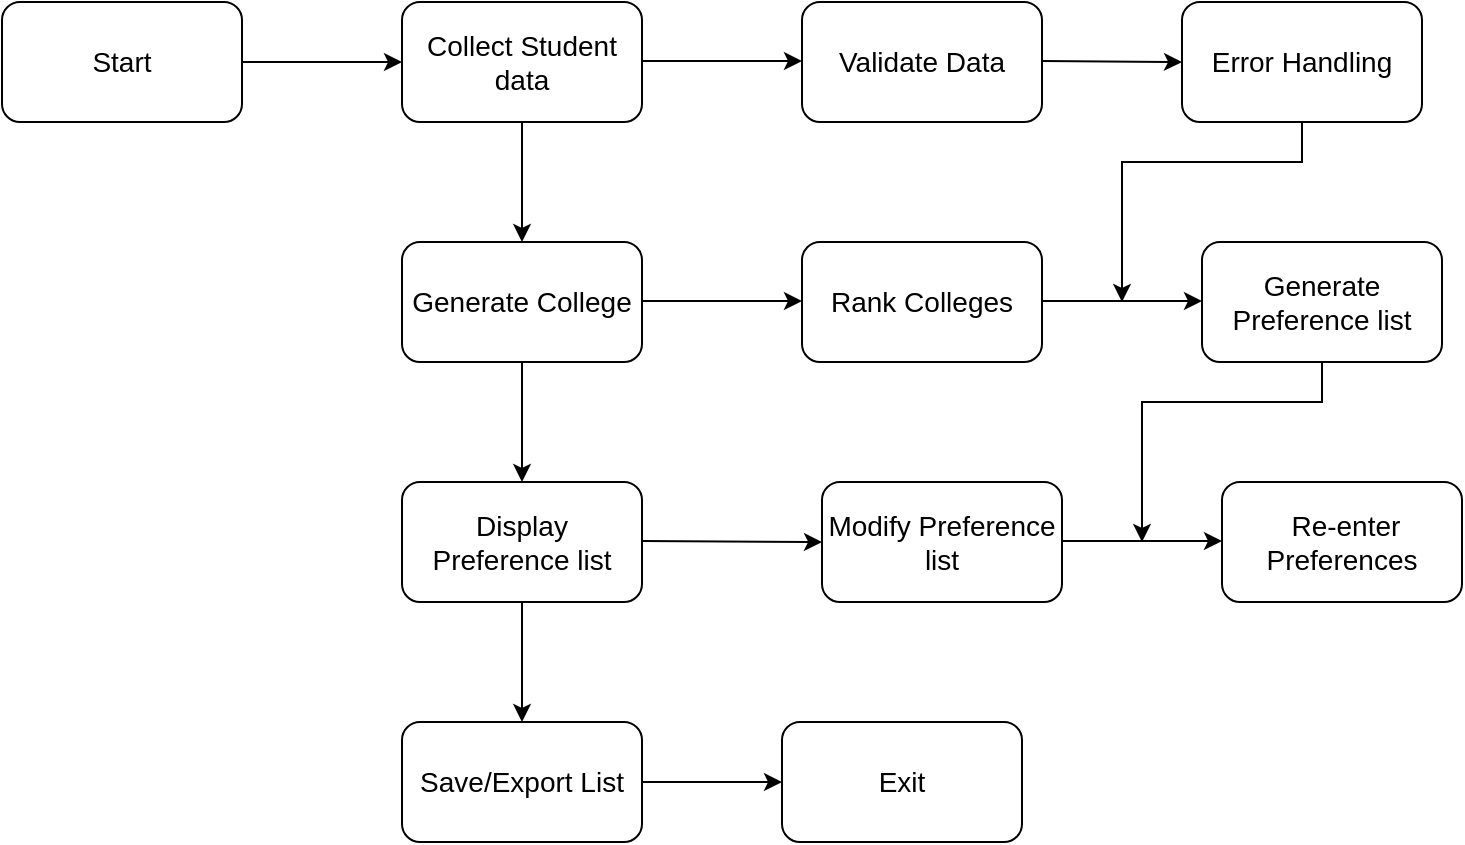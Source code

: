 <mxfile version="26.2.12">
  <diagram name="Page-1" id="vat00PN2V3IArWTDTXHe">
    <mxGraphModel grid="1" page="1" gridSize="10" guides="1" tooltips="1" connect="1" arrows="1" fold="1" pageScale="1" pageWidth="850" pageHeight="1100" math="0" shadow="0">
      <root>
        <mxCell id="0" />
        <mxCell id="1" parent="0" />
        <mxCell id="7NnCABxyxMaAeRRBPUbz-1" value="&lt;font style=&quot;font-size: 14px;&quot;&gt;Start&lt;/font&gt;" style="rounded=1;whiteSpace=wrap;html=1;" vertex="1" parent="1">
          <mxGeometry x="80" y="-1000" width="120" height="60" as="geometry" />
        </mxCell>
        <mxCell id="7NnCABxyxMaAeRRBPUbz-2" value="&lt;font style=&quot;font-size: 14px;&quot;&gt;Collect Student data&lt;/font&gt;" style="rounded=1;whiteSpace=wrap;html=1;" vertex="1" parent="1">
          <mxGeometry x="280" y="-1000" width="120" height="60" as="geometry" />
        </mxCell>
        <mxCell id="7NnCABxyxMaAeRRBPUbz-3" value="&lt;font style=&quot;font-size: 14px;&quot;&gt;Validate Data&lt;/font&gt;" style="rounded=1;whiteSpace=wrap;html=1;" vertex="1" parent="1">
          <mxGeometry x="480" y="-1000" width="120" height="60" as="geometry" />
        </mxCell>
        <mxCell id="7NnCABxyxMaAeRRBPUbz-4" value="&lt;font style=&quot;font-size: 14px;&quot;&gt;Error Handling&lt;/font&gt;" style="rounded=1;whiteSpace=wrap;html=1;" vertex="1" parent="1">
          <mxGeometry x="670" y="-1000" width="120" height="60" as="geometry" />
        </mxCell>
        <mxCell id="7NnCABxyxMaAeRRBPUbz-5" value="&lt;font style=&quot;font-size: 14px;&quot;&gt;Generate College&lt;/font&gt;" style="rounded=1;whiteSpace=wrap;html=1;" vertex="1" parent="1">
          <mxGeometry x="280" y="-880" width="120" height="60" as="geometry" />
        </mxCell>
        <mxCell id="7NnCABxyxMaAeRRBPUbz-6" value="&lt;font style=&quot;font-size: 14px;&quot;&gt;Rank Colleges&lt;/font&gt;" style="rounded=1;whiteSpace=wrap;html=1;" vertex="1" parent="1">
          <mxGeometry x="480" y="-880" width="120" height="60" as="geometry" />
        </mxCell>
        <mxCell id="7NnCABxyxMaAeRRBPUbz-7" value="&lt;font style=&quot;font-size: 14px;&quot;&gt;Generate Preference list&lt;/font&gt;" style="rounded=1;whiteSpace=wrap;html=1;" vertex="1" parent="1">
          <mxGeometry x="680" y="-880" width="120" height="60" as="geometry" />
        </mxCell>
        <mxCell id="7NnCABxyxMaAeRRBPUbz-8" value="&lt;font style=&quot;font-size: 14px;&quot;&gt;Display Preference list&lt;/font&gt;" style="rounded=1;whiteSpace=wrap;html=1;" vertex="1" parent="1">
          <mxGeometry x="280" y="-760" width="120" height="60" as="geometry" />
        </mxCell>
        <mxCell id="7NnCABxyxMaAeRRBPUbz-9" value="&lt;font style=&quot;font-size: 14px;&quot;&gt;Modify Preference list&lt;/font&gt;" style="rounded=1;whiteSpace=wrap;html=1;" vertex="1" parent="1">
          <mxGeometry x="490" y="-760" width="120" height="60" as="geometry" />
        </mxCell>
        <mxCell id="7NnCABxyxMaAeRRBPUbz-10" value="&lt;font style=&quot;font-size: 14px;&quot;&gt;&amp;nbsp;Re-enter Preferences&lt;/font&gt;" style="rounded=1;whiteSpace=wrap;html=1;" vertex="1" parent="1">
          <mxGeometry x="690" y="-760" width="120" height="60" as="geometry" />
        </mxCell>
        <mxCell id="7NnCABxyxMaAeRRBPUbz-11" value="&lt;font style=&quot;font-size: 14px;&quot;&gt;Exit&lt;/font&gt;" style="rounded=1;whiteSpace=wrap;html=1;" vertex="1" parent="1">
          <mxGeometry x="470" y="-640" width="120" height="60" as="geometry" />
        </mxCell>
        <mxCell id="7NnCABxyxMaAeRRBPUbz-12" value="&lt;font style=&quot;font-size: 14px;&quot;&gt;Save/Export List&lt;/font&gt;" style="rounded=1;whiteSpace=wrap;html=1;" vertex="1" parent="1">
          <mxGeometry x="280" y="-640" width="120" height="60" as="geometry" />
        </mxCell>
        <mxCell id="7NnCABxyxMaAeRRBPUbz-13" value="" style="endArrow=classic;html=1;rounded=0;exitX=1;exitY=0.5;exitDx=0;exitDy=0;entryX=0;entryY=0.5;entryDx=0;entryDy=0;" edge="1" parent="1" source="7NnCABxyxMaAeRRBPUbz-1" target="7NnCABxyxMaAeRRBPUbz-2">
          <mxGeometry width="50" height="50" relative="1" as="geometry">
            <mxPoint x="330" y="-800" as="sourcePoint" />
            <mxPoint x="450" y="-780" as="targetPoint" />
          </mxGeometry>
        </mxCell>
        <mxCell id="7NnCABxyxMaAeRRBPUbz-14" value="" style="endArrow=classic;html=1;rounded=0;exitX=1;exitY=0.5;exitDx=0;exitDy=0;entryX=0;entryY=0.5;entryDx=0;entryDy=0;" edge="1" parent="1">
          <mxGeometry width="50" height="50" relative="1" as="geometry">
            <mxPoint x="400" y="-970.5" as="sourcePoint" />
            <mxPoint x="480" y="-970.5" as="targetPoint" />
          </mxGeometry>
        </mxCell>
        <mxCell id="7NnCABxyxMaAeRRBPUbz-15" value="" style="endArrow=classic;html=1;rounded=0;exitX=1;exitY=0.5;exitDx=0;exitDy=0;entryX=0;entryY=0.5;entryDx=0;entryDy=0;" edge="1" parent="1" target="7NnCABxyxMaAeRRBPUbz-4">
          <mxGeometry width="50" height="50" relative="1" as="geometry">
            <mxPoint x="600" y="-970.5" as="sourcePoint" />
            <mxPoint x="680" y="-970.5" as="targetPoint" />
          </mxGeometry>
        </mxCell>
        <mxCell id="7NnCABxyxMaAeRRBPUbz-16" value="" style="endArrow=classic;html=1;rounded=0;exitX=1;exitY=0.5;exitDx=0;exitDy=0;entryX=0;entryY=0.5;entryDx=0;entryDy=0;" edge="1" parent="1">
          <mxGeometry width="50" height="50" relative="1" as="geometry">
            <mxPoint x="400" y="-850.5" as="sourcePoint" />
            <mxPoint x="480" y="-850.5" as="targetPoint" />
          </mxGeometry>
        </mxCell>
        <mxCell id="7NnCABxyxMaAeRRBPUbz-17" value="" style="endArrow=classic;html=1;rounded=0;exitX=1;exitY=0.5;exitDx=0;exitDy=0;entryX=0;entryY=0.5;entryDx=0;entryDy=0;" edge="1" parent="1">
          <mxGeometry width="50" height="50" relative="1" as="geometry">
            <mxPoint x="600" y="-850.5" as="sourcePoint" />
            <mxPoint x="680" y="-850.5" as="targetPoint" />
          </mxGeometry>
        </mxCell>
        <mxCell id="7NnCABxyxMaAeRRBPUbz-18" value="" style="endArrow=classic;html=1;rounded=0;exitX=1;exitY=0.5;exitDx=0;exitDy=0;entryX=0;entryY=0.5;entryDx=0;entryDy=0;" edge="1" parent="1" target="7NnCABxyxMaAeRRBPUbz-9">
          <mxGeometry width="50" height="50" relative="1" as="geometry">
            <mxPoint x="400" y="-730.5" as="sourcePoint" />
            <mxPoint x="480" y="-730.5" as="targetPoint" />
          </mxGeometry>
        </mxCell>
        <mxCell id="7NnCABxyxMaAeRRBPUbz-19" value="" style="endArrow=classic;html=1;rounded=0;exitX=1;exitY=0.5;exitDx=0;exitDy=0;entryX=0;entryY=0.5;entryDx=0;entryDy=0;" edge="1" parent="1">
          <mxGeometry width="50" height="50" relative="1" as="geometry">
            <mxPoint x="610" y="-730.5" as="sourcePoint" />
            <mxPoint x="690" y="-730.5" as="targetPoint" />
          </mxGeometry>
        </mxCell>
        <mxCell id="7NnCABxyxMaAeRRBPUbz-20" value="" style="endArrow=classic;html=1;rounded=0;exitX=1;exitY=0.5;exitDx=0;exitDy=0;entryX=0;entryY=0.5;entryDx=0;entryDy=0;" edge="1" parent="1" source="7NnCABxyxMaAeRRBPUbz-12" target="7NnCABxyxMaAeRRBPUbz-11">
          <mxGeometry width="50" height="50" relative="1" as="geometry">
            <mxPoint x="400" y="-730" as="sourcePoint" />
            <mxPoint x="450" y="-780" as="targetPoint" />
          </mxGeometry>
        </mxCell>
        <mxCell id="7NnCABxyxMaAeRRBPUbz-21" value="" style="endArrow=classic;html=1;rounded=0;exitX=0.5;exitY=1;exitDx=0;exitDy=0;" edge="1" parent="1" source="7NnCABxyxMaAeRRBPUbz-2" target="7NnCABxyxMaAeRRBPUbz-5">
          <mxGeometry width="50" height="50" relative="1" as="geometry">
            <mxPoint x="400" y="-730" as="sourcePoint" />
            <mxPoint x="450" y="-780" as="targetPoint" />
          </mxGeometry>
        </mxCell>
        <mxCell id="7NnCABxyxMaAeRRBPUbz-22" value="" style="endArrow=classic;html=1;rounded=0;exitX=0.5;exitY=1;exitDx=0;exitDy=0;entryX=0.5;entryY=0;entryDx=0;entryDy=0;" edge="1" parent="1" source="7NnCABxyxMaAeRRBPUbz-5" target="7NnCABxyxMaAeRRBPUbz-8">
          <mxGeometry width="50" height="50" relative="1" as="geometry">
            <mxPoint x="400" y="-730" as="sourcePoint" />
            <mxPoint x="450" y="-780" as="targetPoint" />
          </mxGeometry>
        </mxCell>
        <mxCell id="7NnCABxyxMaAeRRBPUbz-23" value="" style="endArrow=classic;html=1;rounded=0;exitX=0.5;exitY=1;exitDx=0;exitDy=0;entryX=0.5;entryY=0;entryDx=0;entryDy=0;" edge="1" parent="1" source="7NnCABxyxMaAeRRBPUbz-8" target="7NnCABxyxMaAeRRBPUbz-12">
          <mxGeometry width="50" height="50" relative="1" as="geometry">
            <mxPoint x="400" y="-730" as="sourcePoint" />
            <mxPoint x="450" y="-780" as="targetPoint" />
          </mxGeometry>
        </mxCell>
        <mxCell id="7NnCABxyxMaAeRRBPUbz-24" value="" style="endArrow=classic;html=1;rounded=0;exitX=0.5;exitY=1;exitDx=0;exitDy=0;" edge="1" parent="1" source="7NnCABxyxMaAeRRBPUbz-4">
          <mxGeometry width="50" height="50" relative="1" as="geometry">
            <mxPoint x="400" y="-730" as="sourcePoint" />
            <mxPoint x="640" y="-850" as="targetPoint" />
            <Array as="points">
              <mxPoint x="730" y="-920" />
              <mxPoint x="640" y="-920" />
            </Array>
          </mxGeometry>
        </mxCell>
        <mxCell id="7NnCABxyxMaAeRRBPUbz-25" value="" style="endArrow=classic;html=1;rounded=0;exitX=0.5;exitY=1;exitDx=0;exitDy=0;" edge="1" parent="1">
          <mxGeometry width="50" height="50" relative="1" as="geometry">
            <mxPoint x="740" y="-820" as="sourcePoint" />
            <mxPoint x="650" y="-730" as="targetPoint" />
            <Array as="points">
              <mxPoint x="740" y="-800" />
              <mxPoint x="650" y="-800" />
            </Array>
          </mxGeometry>
        </mxCell>
      </root>
    </mxGraphModel>
  </diagram>
</mxfile>
